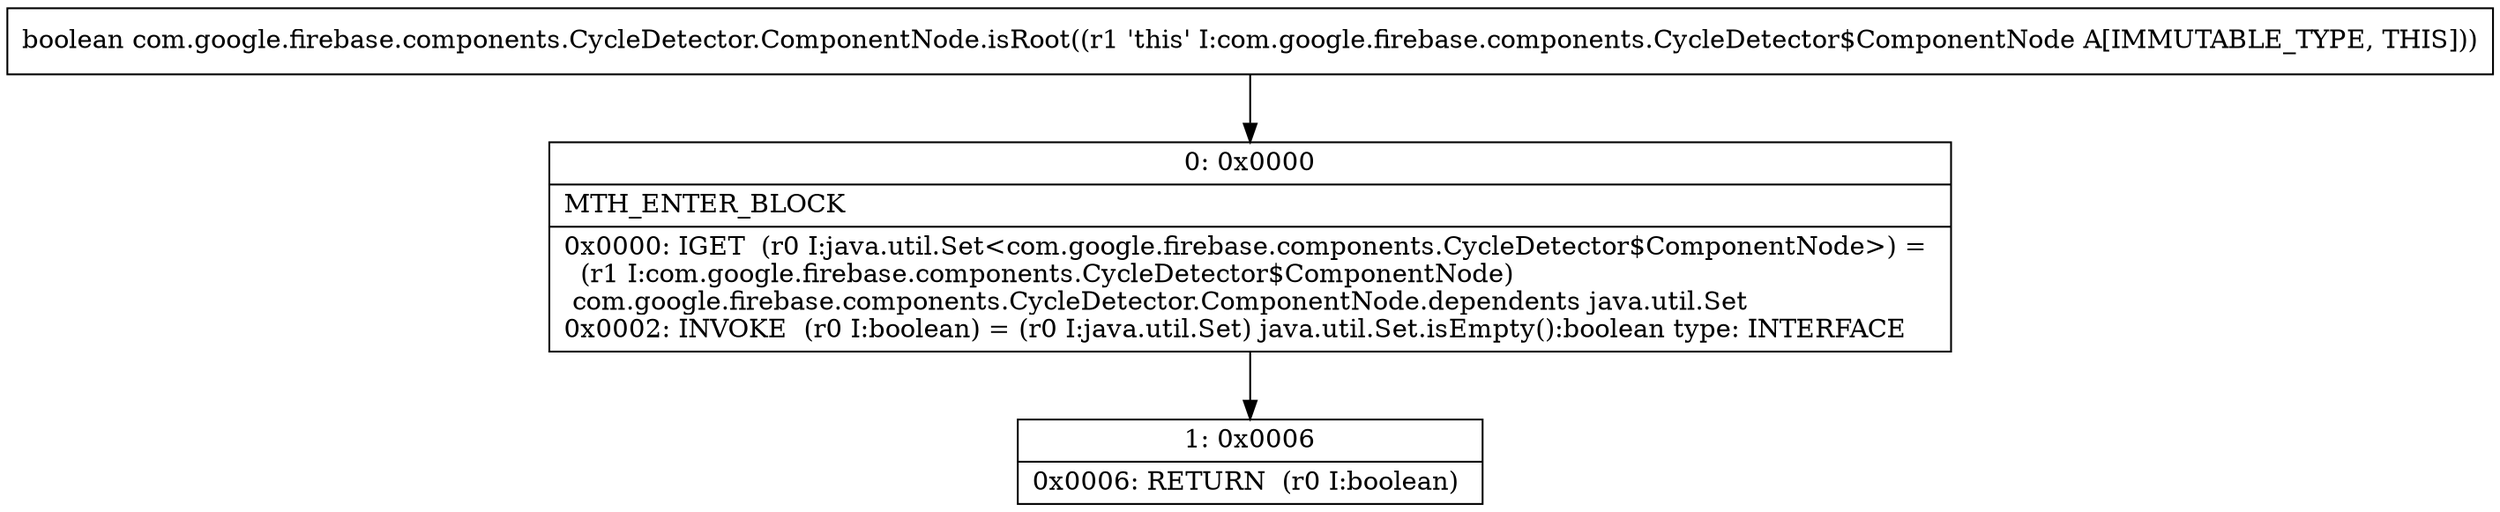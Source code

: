 digraph "CFG forcom.google.firebase.components.CycleDetector.ComponentNode.isRoot()Z" {
Node_0 [shape=record,label="{0\:\ 0x0000|MTH_ENTER_BLOCK\l|0x0000: IGET  (r0 I:java.util.Set\<com.google.firebase.components.CycleDetector$ComponentNode\>) = \l  (r1 I:com.google.firebase.components.CycleDetector$ComponentNode)\l com.google.firebase.components.CycleDetector.ComponentNode.dependents java.util.Set \l0x0002: INVOKE  (r0 I:boolean) = (r0 I:java.util.Set) java.util.Set.isEmpty():boolean type: INTERFACE \l}"];
Node_1 [shape=record,label="{1\:\ 0x0006|0x0006: RETURN  (r0 I:boolean) \l}"];
MethodNode[shape=record,label="{boolean com.google.firebase.components.CycleDetector.ComponentNode.isRoot((r1 'this' I:com.google.firebase.components.CycleDetector$ComponentNode A[IMMUTABLE_TYPE, THIS])) }"];
MethodNode -> Node_0;
Node_0 -> Node_1;
}

